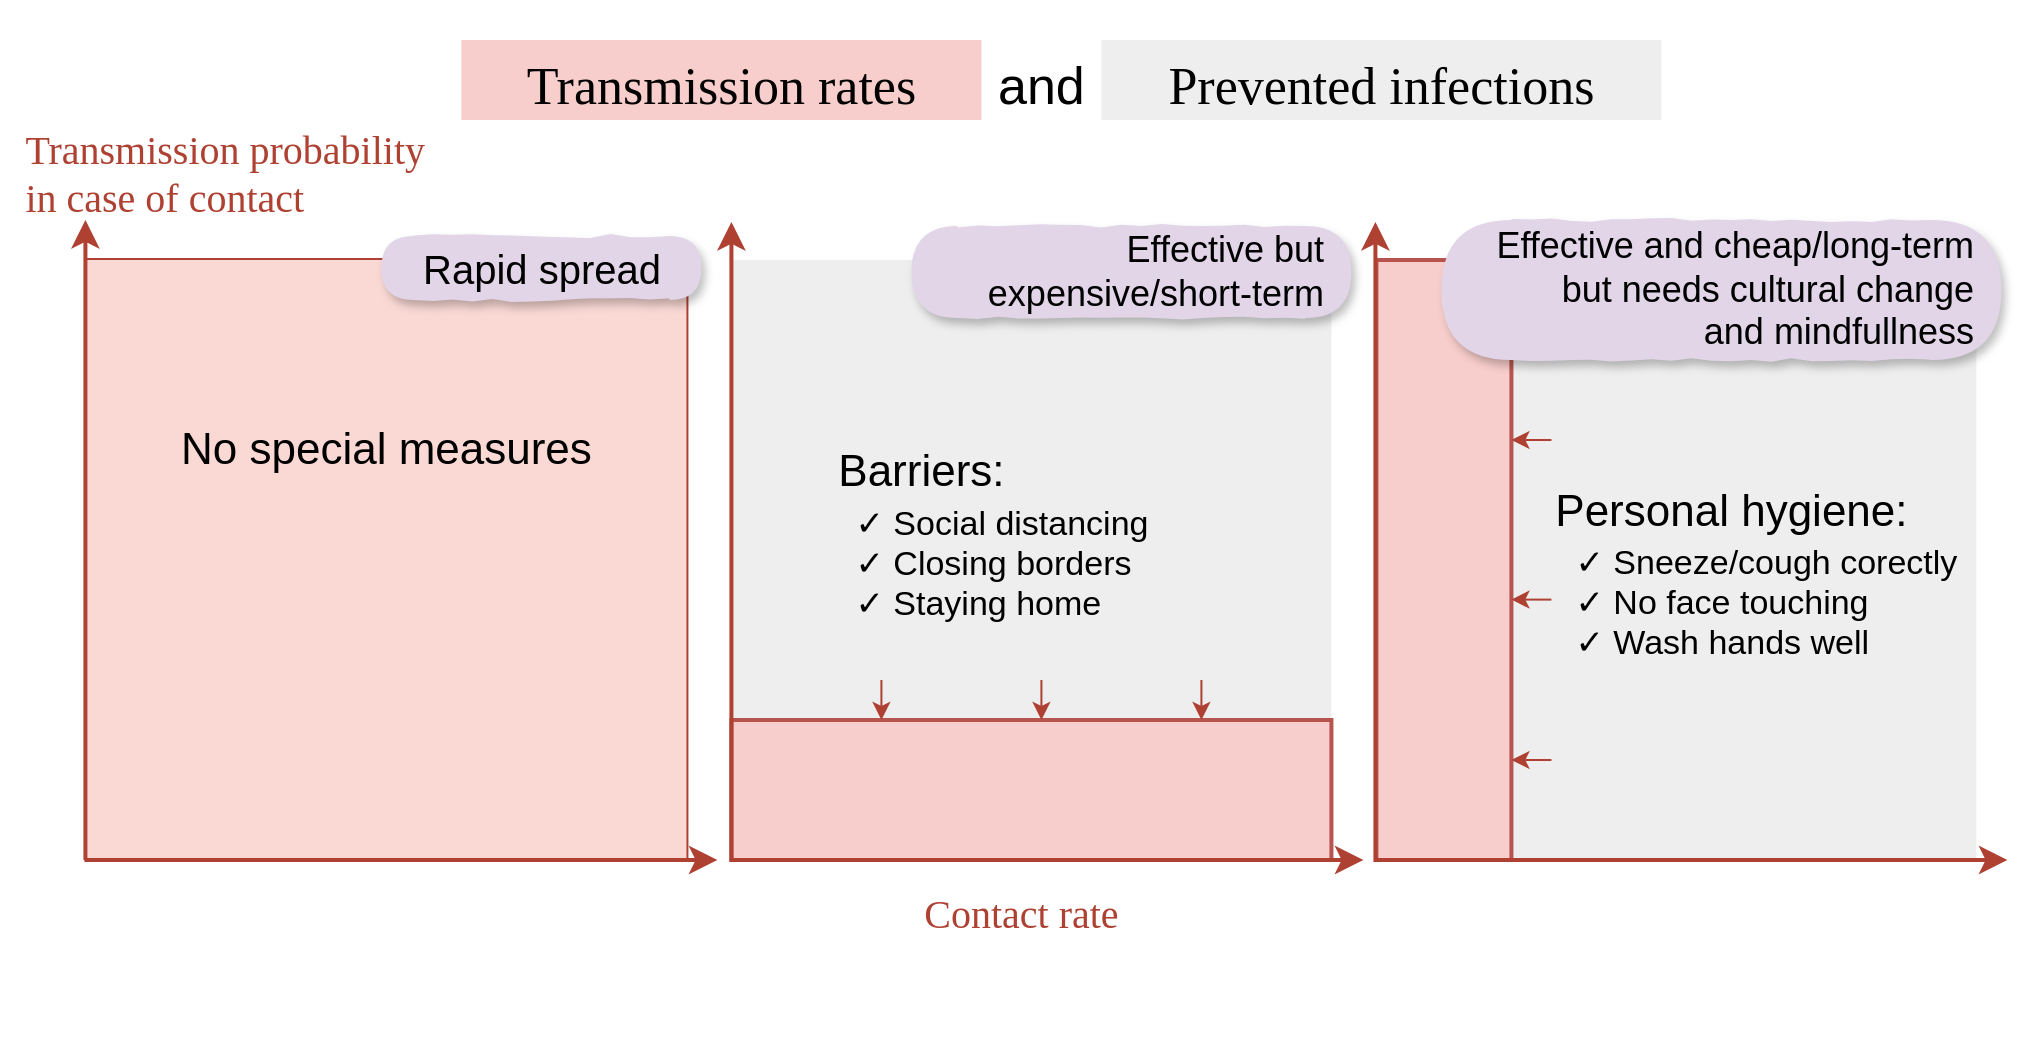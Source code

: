 <mxfile version="12.6.5" type="device"><diagram id="Pi5-j-bc1mwiI-c_zRNi" name="Page-1"><mxGraphModel dx="3946" dy="1730" grid="1" gridSize="10" guides="1" tooltips="1" connect="1" arrows="1" fold="1" page="1" pageScale="1" pageWidth="1000" pageHeight="1200" math="0" shadow="0"><root><mxCell id="0"/><mxCell id="1" parent="0"/><mxCell id="oJe9NisJUF08HQZocx_O-1" value="" style="rounded=0;whiteSpace=wrap;shadow=0;glass=0;comic=0;strokeColor=none;strokeWidth=1;fontSize=18;" vertex="1" parent="1"><mxGeometry x="-600.29" width="1020" height="480" as="geometry"/></mxCell><mxCell id="uewaTQcM06G74aDqtXD3-7" value="Contact rate" style="text;resizable=0;autosize=1;align=center;verticalAlign=middle;points=[];fillColor=none;strokeColor=none;rounded=0;fontSize=20;fontColor=#AE4132;fontFamily=Verdana;" parent="1" vertex="1"><mxGeometry x="-160.29" y="440" width="140" height="30" as="geometry"/></mxCell><mxCell id="ZJsqcStDL7LR3xE-ujo9-1" value="" style="group" parent="1" vertex="1" connectable="0"><mxGeometry x="-340.29" y="20" width="555" height="40" as="geometry"/></mxCell><mxCell id="uewaTQcM06G74aDqtXD3-9" value="Transmission rates" style="text;resizable=0;autosize=1;align=center;verticalAlign=middle;points=[];fillColor=#f8cecc;strokeColor=none;rounded=0;fontSize=26;fontFamily=Verdana;" parent="ZJsqcStDL7LR3xE-ujo9-1" vertex="1"><mxGeometry x="-30" width="260" height="40" as="geometry"/></mxCell><mxCell id="EcBoZDMjuDZrdvWXpPBO-24" value="Prevented infections" style="text;resizable=0;autosize=1;align=center;verticalAlign=middle;points=[];fillColor=#eeeeee;strokeColor=none;rounded=0;fontSize=26;fontFamily=Verdana;" parent="ZJsqcStDL7LR3xE-ujo9-1" vertex="1"><mxGeometry x="290" width="280" height="40" as="geometry"/></mxCell><mxCell id="EcBoZDMjuDZrdvWXpPBO-26" value="and" style="text;resizable=0;autosize=1;align=center;verticalAlign=middle;points=[];fillColor=none;strokeColor=none;rounded=0;fontSize=26;" parent="ZJsqcStDL7LR3xE-ujo9-1" vertex="1"><mxGeometry x="230" width="60" height="40" as="geometry"/></mxCell><mxCell id="ZJsqcStDL7LR3xE-ujo9-2" value="" style="group" parent="1" vertex="1" connectable="0"><mxGeometry x="-45.29" y="120" width="462.5" height="310" as="geometry"/></mxCell><mxCell id="uewaTQcM06G74aDqtXD3-5" value="" style="rounded=0;whiteSpace=wrap;fillColor=#eeeeee;strokeColor=none;rotation=90;" parent="ZJsqcStDL7LR3xE-ujo9-2" vertex="1"><mxGeometry x="132.5" y="10" width="300" height="300" as="geometry"/></mxCell><mxCell id="uewaTQcM06G74aDqtXD3-6" value="" style="rounded=0;whiteSpace=wrap;fillColor=#f8cecc;strokeColor=#b85450;rotation=90;strokeWidth=2;" parent="ZJsqcStDL7LR3xE-ujo9-2" vertex="1"><mxGeometry x="16.25" y="126.25" width="300" height="67.5" as="geometry"/></mxCell><mxCell id="kzLDzQVk8x-NC6LJhme6-4" value="" style="endArrow=classic;strokeColor=#AE4132;" parent="ZJsqcStDL7LR3xE-ujo9-2" edge="1"><mxGeometry width="50" height="50" relative="1" as="geometry"><mxPoint x="220" y="100" as="sourcePoint"/><mxPoint x="200" y="100" as="targetPoint"/></mxGeometry></mxCell><mxCell id="kzLDzQVk8x-NC6LJhme6-5" value="" style="endArrow=classic;strokeColor=#AE4132;" parent="ZJsqcStDL7LR3xE-ujo9-2" edge="1"><mxGeometry width="50" height="50" relative="1" as="geometry"><mxPoint x="220" y="260" as="sourcePoint"/><mxPoint x="200" y="260" as="targetPoint"/></mxGeometry></mxCell><mxCell id="kzLDzQVk8x-NC6LJhme6-6" value="" style="endArrow=classic;strokeColor=#AE4132;" parent="ZJsqcStDL7LR3xE-ujo9-2" edge="1"><mxGeometry width="50" height="50" relative="1" as="geometry"><mxPoint x="220" y="179.8" as="sourcePoint"/><mxPoint x="200" y="179.8" as="targetPoint"/></mxGeometry></mxCell><mxCell id="oJe9NisJUF08HQZocx_O-11" value="" style="group" vertex="1" connectable="0" parent="ZJsqcStDL7LR3xE-ujo9-2"><mxGeometry x="230" y="120" width="230" height="114.33" as="geometry"/></mxCell><mxCell id="EcBoZDMjuDZrdvWXpPBO-17" value="&#10;✓ Sneeze/cough corectly&#10;✓ No face touching&#10;✓ Wash hands well&#10;" style="text;resizable=0;autosize=1;align=left;verticalAlign=middle;points=[];fillColor=none;strokeColor=none;rounded=0;rotation=0;fontSize=17;fontColor=#000000;labelBorderColor=none;" parent="oJe9NisJUF08HQZocx_O-11" vertex="1"><mxGeometry y="14.33" width="210" height="90" as="geometry"/></mxCell><mxCell id="ZJsqcStDL7LR3xE-ujo9-8" value="Personal hygiene:&#10;" style="text;resizable=0;autosize=1;align=center;verticalAlign=middle;points=[];fillColor=none;strokeColor=none;rounded=0;fontSize=22;" parent="oJe9NisJUF08HQZocx_O-11" vertex="1"><mxGeometry x="-15" y="11" width="190" height="30" as="geometry"/></mxCell><mxCell id="ZJsqcStDL7LR3xE-ujo9-3" value="" style="group" parent="1" vertex="1" connectable="0"><mxGeometry x="-245.29" y="99" width="320" height="426" as="geometry"/></mxCell><mxCell id="uewaTQcM06G74aDqtXD3-1" value="" style="rounded=0;whiteSpace=wrap;fillColor=#eeeeee;strokeColor=none;rotation=-90;" parent="ZJsqcStDL7LR3xE-ujo9-3" vertex="1"><mxGeometry x="10" y="31" width="300" height="300" as="geometry"/></mxCell><mxCell id="uewaTQcM06G74aDqtXD3-2" value="" style="rounded=0;whiteSpace=wrap;fillColor=#f8cecc;strokeColor=#b85450;rotation=-90;collapsible=0;strokeWidth=2;" parent="ZJsqcStDL7LR3xE-ujo9-3" vertex="1"><mxGeometry x="125" y="146" width="70" height="300" as="geometry"/></mxCell><mxCell id="EcBoZDMjuDZrdvWXpPBO-22" value="Effective but  &#10;expensive/short-term  " style="whiteSpace=wrap;rounded=1;arcSize=50;align=right;verticalAlign=middle;container=1;recursiveResize=0;strokeWidth=1;autosize=1;spacing=4;treeFolding=1;treeMoving=1;fillColor=#e1d5e7;fontSize=18;strokeColor=none;comic=1;glass=0;shadow=1;perimeterSpacing=0;" parent="ZJsqcStDL7LR3xE-ujo9-3" vertex="1"><mxGeometry x="100" y="14" width="220" height="46" as="geometry"/></mxCell><mxCell id="kzLDzQVk8x-NC6LJhme6-1" value="" style="endArrow=classic;strokeColor=#AE4132;" parent="ZJsqcStDL7LR3xE-ujo9-3" edge="1"><mxGeometry width="50" height="50" relative="1" as="geometry"><mxPoint x="85" y="241" as="sourcePoint"/><mxPoint x="85" y="261" as="targetPoint"/></mxGeometry></mxCell><mxCell id="kzLDzQVk8x-NC6LJhme6-2" value="" style="endArrow=classic;strokeColor=#AE4132;" parent="ZJsqcStDL7LR3xE-ujo9-3" edge="1"><mxGeometry width="50" height="50" relative="1" as="geometry"><mxPoint x="165" y="241" as="sourcePoint"/><mxPoint x="165" y="261" as="targetPoint"/></mxGeometry></mxCell><mxCell id="kzLDzQVk8x-NC6LJhme6-3" value="" style="endArrow=classic;strokeColor=#AE4132;" parent="ZJsqcStDL7LR3xE-ujo9-3" edge="1"><mxGeometry width="50" height="50" relative="1" as="geometry"><mxPoint x="245" y="241" as="sourcePoint"/><mxPoint x="245" y="261" as="targetPoint"/></mxGeometry></mxCell><mxCell id="oJe9NisJUF08HQZocx_O-12" value="" style="group" vertex="1" connectable="0" parent="ZJsqcStDL7LR3xE-ujo9-3"><mxGeometry x="70" y="116" width="180" height="120" as="geometry"/></mxCell><mxCell id="EcBoZDMjuDZrdvWXpPBO-11" value="&#10;✓ Social distancing&#10;✓ Closing borders&#10;✓ Staying home&#10;" style="text;resizable=0;autosize=1;align=left;verticalAlign=middle;points=[];fillColor=none;strokeColor=none;rounded=0;fontSize=17;" parent="oJe9NisJUF08HQZocx_O-12" vertex="1"><mxGeometry y="20" width="160" height="90" as="geometry"/></mxCell><mxCell id="ZJsqcStDL7LR3xE-ujo9-6" value="Barriers:" style="text;resizable=0;autosize=1;align=center;verticalAlign=middle;points=[];fillColor=none;strokeColor=none;rounded=0;fontSize=22;" parent="oJe9NisJUF08HQZocx_O-12" vertex="1"><mxGeometry x="-15" y="3" width="100" height="30" as="geometry"/></mxCell><mxCell id="EcBoZDMjuDZrdvWXpPBO-23" value="Effective and cheap/long-term  &#10;but needs cultural change  &#10;and mindfullness  " style="whiteSpace=wrap;rounded=1;arcSize=50;align=right;verticalAlign=middle;container=1;recursiveResize=0;strokeWidth=1;autosize=1;spacing=4;treeFolding=1;treeMoving=1;dashed=1;fillColor=#e1d5e7;fontSize=18;strokeColor=none;comic=1;shadow=1;" parent="1" vertex="1"><mxGeometry x="119.71" y="110" width="280" height="70" as="geometry"/></mxCell><mxCell id="EcBoZDMjuDZrdvWXpPBO-12" value="" style="group;rotation=90;fillColor=#f8cecc;strokeColor=#AE4132;strokeWidth=2;" parent="1" vertex="1" connectable="0"><mxGeometry x="-557.79" y="130" width="300" height="300" as="geometry"/></mxCell><mxCell id="EcBoZDMjuDZrdvWXpPBO-13" value="" style="rounded=0;whiteSpace=wrap;fillColor=#fad9d5;strokeColor=none;rotation=90;strokeWidth=2;" parent="EcBoZDMjuDZrdvWXpPBO-12" vertex="1"><mxGeometry width="300" height="300" as="geometry"/></mxCell><mxCell id="ZJsqcStDL7LR3xE-ujo9-7" value="No special measures&#10;" style="text;resizable=0;autosize=1;align=center;verticalAlign=middle;points=[];fillColor=none;strokeColor=none;rounded=0;fontSize=22;" parent="EcBoZDMjuDZrdvWXpPBO-12" vertex="1"><mxGeometry x="40" y="90" width="220" height="30" as="geometry"/></mxCell><mxCell id="EcBoZDMjuDZrdvWXpPBO-20" value="Rapid spread" style="whiteSpace=wrap;rounded=1;arcSize=50;align=center;verticalAlign=middle;container=1;recursiveResize=0;strokeWidth=2;autosize=1;spacing=4;treeFolding=1;treeMoving=1;dashed=1;fillColor=#e1d5e7;fontSize=20;strokeColor=none;comic=1;shadow=1;" parent="1" vertex="1"><mxGeometry x="-410.29" y="118" width="160" height="32" as="geometry"/></mxCell><mxCell id="oJe9NisJUF08HQZocx_O-3" value="" style="endArrow=classic;fontSize=18;strokeColor=#AE4132;strokeWidth=2;endSize=8;" edge="1" parent="1"><mxGeometry width="50" height="50" relative="1" as="geometry"><mxPoint x="-558.29" y="430" as="sourcePoint"/><mxPoint x="-242.29" y="430" as="targetPoint"/></mxGeometry></mxCell><mxCell id="oJe9NisJUF08HQZocx_O-4" value="" style="endArrow=classic;fontSize=18;strokeColor=#AE4132;strokeWidth=2;endSize=8;" edge="1" parent="1"><mxGeometry width="50" height="50" relative="1" as="geometry"><mxPoint x="-558.29" y="430" as="sourcePoint"/><mxPoint x="-558.29" y="110" as="targetPoint"/></mxGeometry></mxCell><mxCell id="oJe9NisJUF08HQZocx_O-5" value="" style="endArrow=classic;fontSize=18;strokeColor=#AE4132;strokeWidth=2;endSize=8;" edge="1" parent="1"><mxGeometry width="50" height="50" relative="1" as="geometry"><mxPoint x="-235.29" y="430" as="sourcePoint"/><mxPoint x="80.71" y="430" as="targetPoint"/></mxGeometry></mxCell><mxCell id="oJe9NisJUF08HQZocx_O-6" value="" style="endArrow=classic;fontSize=18;strokeColor=#AE4132;strokeWidth=2;endSize=8;" edge="1" parent="1"><mxGeometry width="50" height="50" relative="1" as="geometry"><mxPoint x="-235.29" y="431" as="sourcePoint"/><mxPoint x="-235.29" y="111" as="targetPoint"/></mxGeometry></mxCell><mxCell id="oJe9NisJUF08HQZocx_O-7" value="" style="endArrow=classic;fontSize=18;strokeColor=#AE4132;strokeWidth=2;endSize=8;" edge="1" parent="1"><mxGeometry width="50" height="50" relative="1" as="geometry"><mxPoint x="86.71" y="430" as="sourcePoint"/><mxPoint x="402.71" y="430" as="targetPoint"/></mxGeometry></mxCell><mxCell id="oJe9NisJUF08HQZocx_O-8" value="" style="endArrow=classic;fontSize=18;strokeColor=#AE4132;strokeWidth=2;endSize=8;" edge="1" parent="1"><mxGeometry width="50" height="50" relative="1" as="geometry"><mxPoint x="86.71" y="431" as="sourcePoint"/><mxPoint x="86.71" y="111.0" as="targetPoint"/></mxGeometry></mxCell><mxCell id="uewaTQcM06G74aDqtXD3-8" value="Transmission probability&#10;in case of contact" style="text;resizable=0;autosize=1;align=left;verticalAlign=middle;points=[];fillColor=none;strokeColor=none;rounded=0;rotation=0;horizontal=1;fontSize=20;fontColor=#AE4132;fontFamily=Verdana;" parent="1" vertex="1"><mxGeometry x="-590.29" y="60" width="260" height="50" as="geometry"/></mxCell><mxCell id="oJe9NisJUF08HQZocx_O-10" value="" style="edgeStyle=orthogonalEdgeStyle;rounded=0;orthogonalLoop=1;jettySize=auto;exitX=0.5;exitY=1;exitDx=0;exitDy=0;endSize=8;strokeColor=#AE4132;strokeWidth=2;fontSize=20;fontColor=#AE4132;" edge="1" parent="1" source="oJe9NisJUF08HQZocx_O-1" target="oJe9NisJUF08HQZocx_O-1"><mxGeometry relative="1" as="geometry"/></mxCell></root></mxGraphModel></diagram></mxfile>